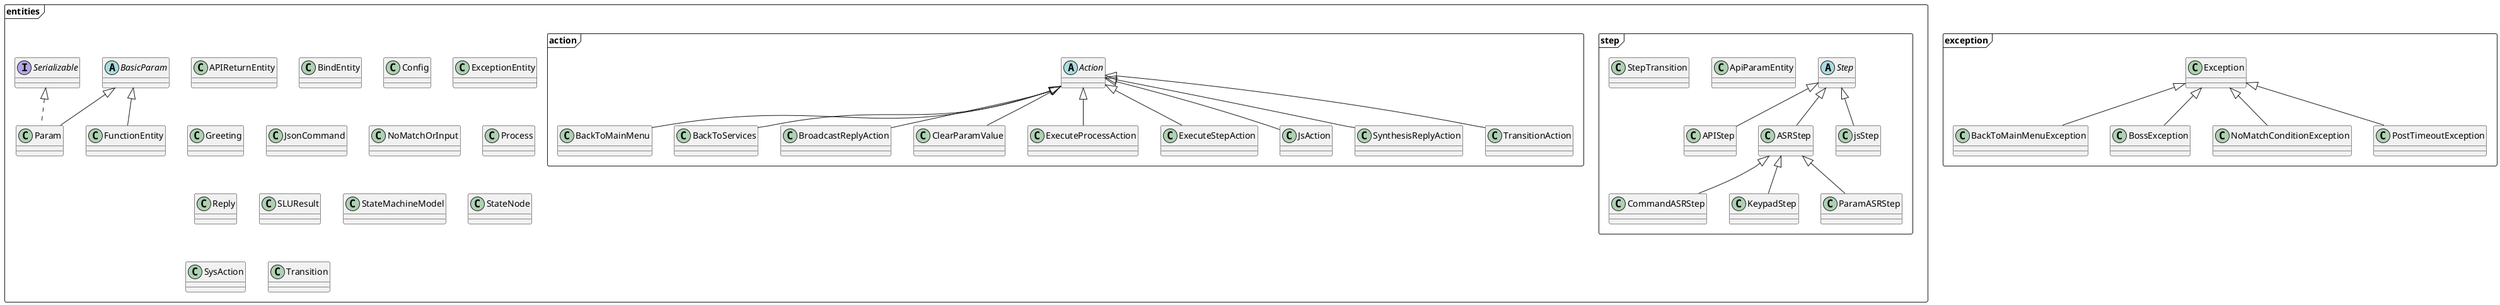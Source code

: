 @startuml




package exception <<Frame>>{
    class BackToMainMenuException extends Exception
    class BossException extends Exception
    class NoMatchConditionException extends Exception
    class PostTimeoutException extends Exception
}

package entities <<Frame>> {

package entities.step <<Frame>>{
    abstract class Step
    class ApiParamEntity
    class APIStep extends Step
    class ASRStep extends Step
    class CommandASRStep extends ASRStep
    class jsStep extends Step
    class KeypadStep extends ASRStep
    class ParamASRStep extends ASRStep
    class StepTransition

}

package entities.action <<Frame>>{
    abstract class Action
    class BackToMainMenu extends Action
    class BackToServices extends Action
    class BroadcastReplyAction extends Action
    class ClearParamValue extends Action
    class ExecuteProcessAction extends Action
    class ExecuteStepAction extends Action
    class JsAction extends Action
    class SynthesisReplyAction extends Action
    class TransitionAction extends Action
}
    class APIReturnEntity
    abstract class BasicParam
    class BindEntity
    class Config
    class ExceptionEntity
    class FunctionEntity extends BasicParam
    class Greeting
    class JsonCommand
    class NoMatchOrInput
    class Param  extends BasicParam implements Serializable
    class Process
    class Reply
    class SLUResult
    class StateMachineModel
    class StateNode
    class SysAction
    class Transition
}



@enduml